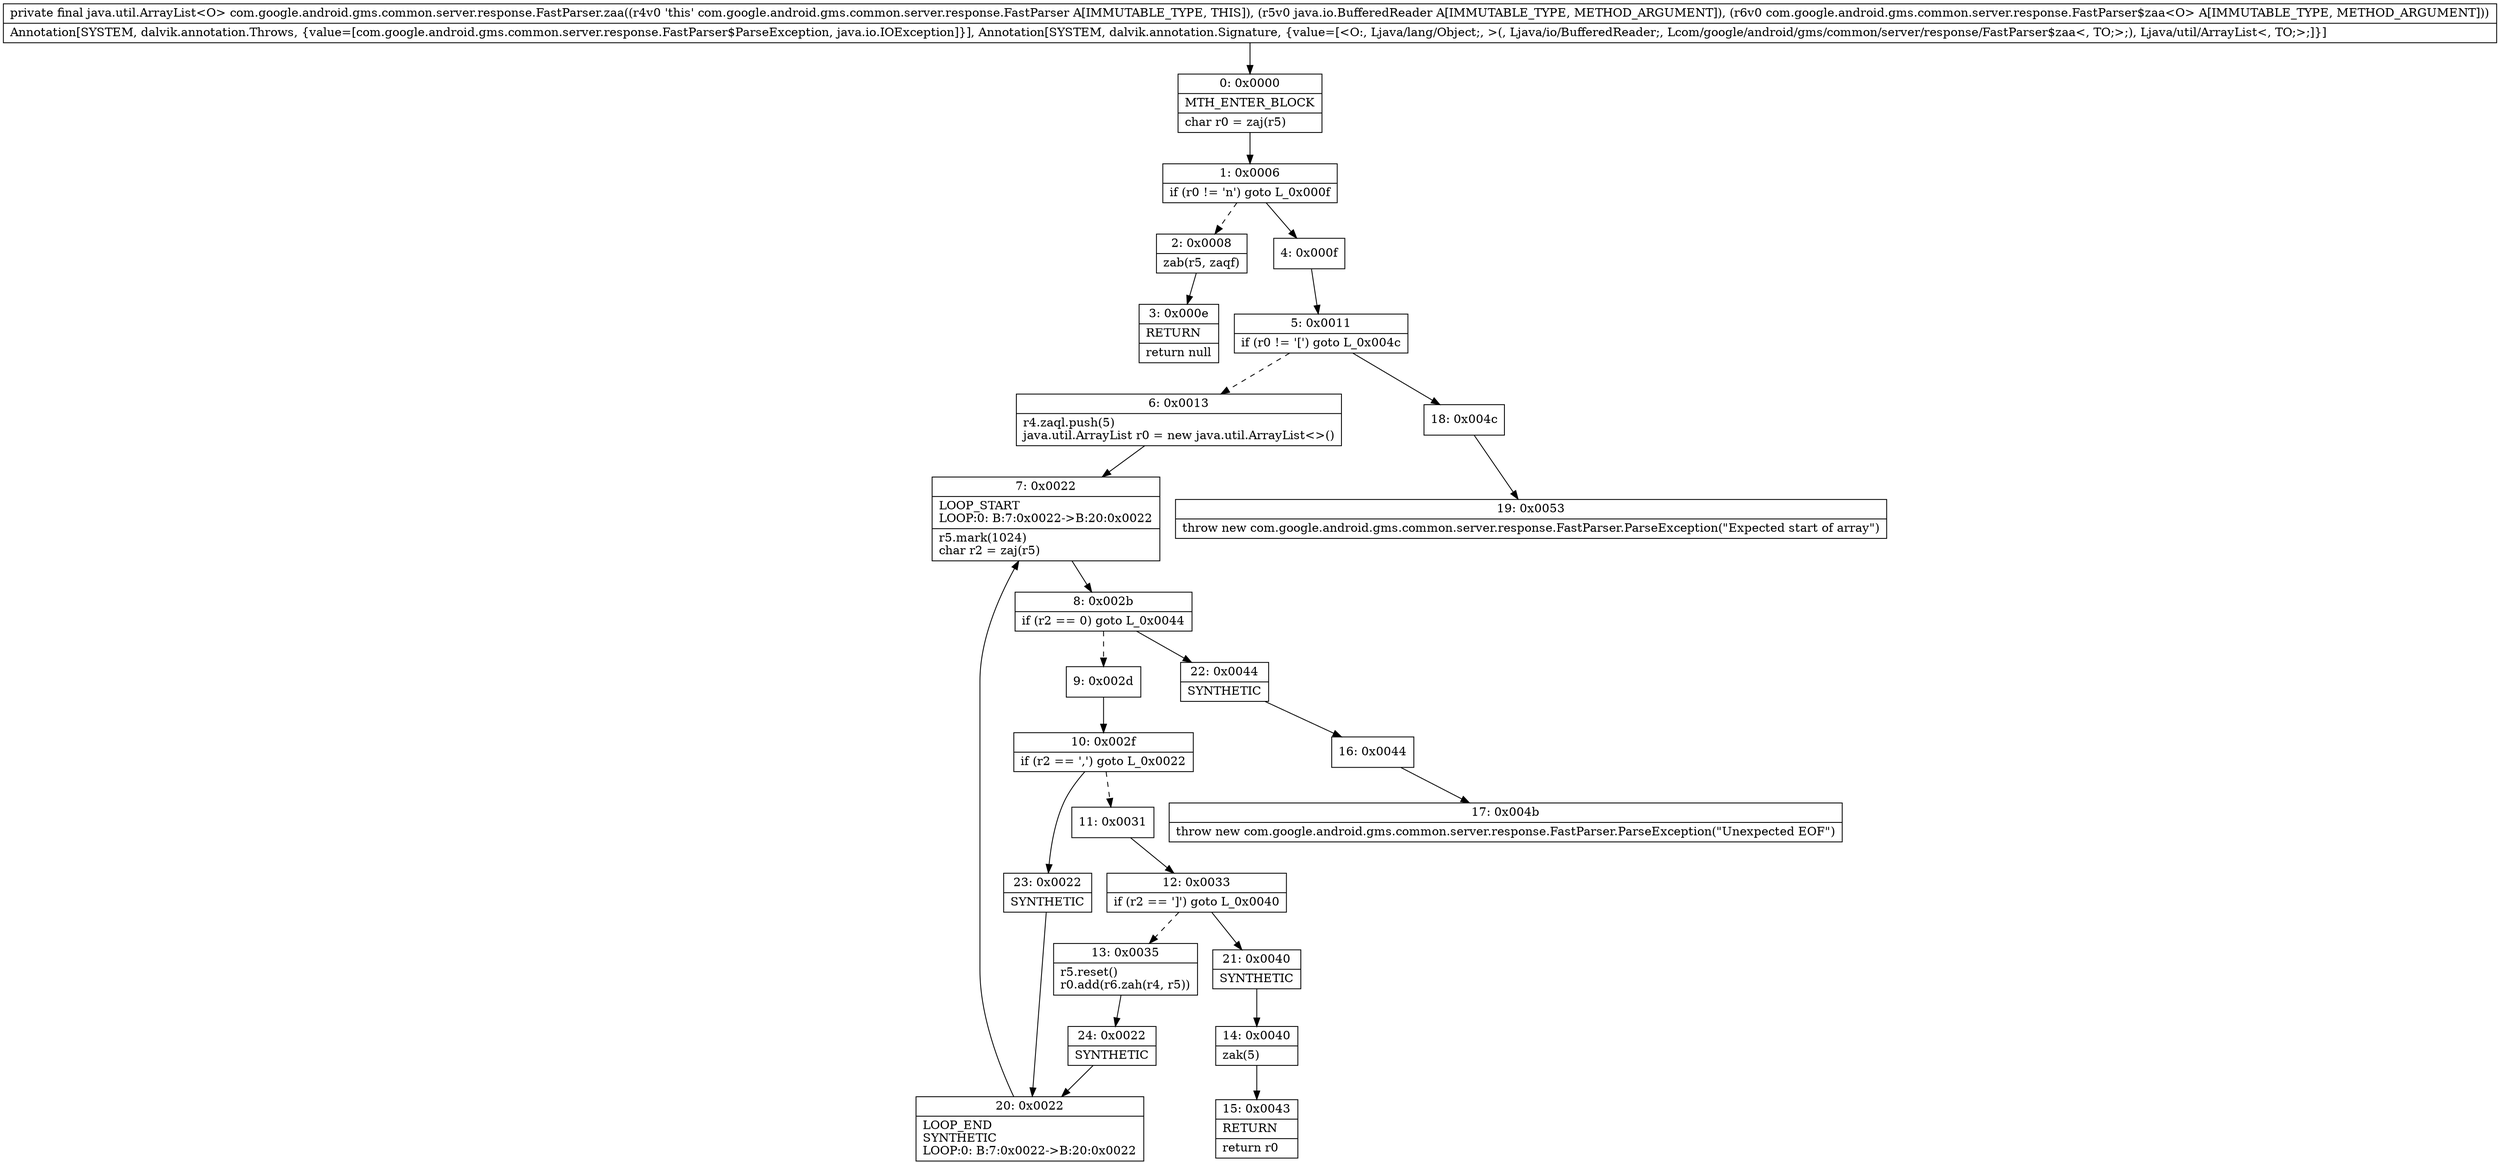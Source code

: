 digraph "CFG forcom.google.android.gms.common.server.response.FastParser.zaa(Ljava\/io\/BufferedReader;Lcom\/google\/android\/gms\/common\/server\/response\/FastParser$zaa;)Ljava\/util\/ArrayList;" {
Node_0 [shape=record,label="{0\:\ 0x0000|MTH_ENTER_BLOCK\l|char r0 = zaj(r5)\l}"];
Node_1 [shape=record,label="{1\:\ 0x0006|if (r0 != 'n') goto L_0x000f\l}"];
Node_2 [shape=record,label="{2\:\ 0x0008|zab(r5, zaqf)\l}"];
Node_3 [shape=record,label="{3\:\ 0x000e|RETURN\l|return null\l}"];
Node_4 [shape=record,label="{4\:\ 0x000f}"];
Node_5 [shape=record,label="{5\:\ 0x0011|if (r0 != '[') goto L_0x004c\l}"];
Node_6 [shape=record,label="{6\:\ 0x0013|r4.zaql.push(5)\ljava.util.ArrayList r0 = new java.util.ArrayList\<\>()\l}"];
Node_7 [shape=record,label="{7\:\ 0x0022|LOOP_START\lLOOP:0: B:7:0x0022\-\>B:20:0x0022\l|r5.mark(1024)\lchar r2 = zaj(r5)\l}"];
Node_8 [shape=record,label="{8\:\ 0x002b|if (r2 == 0) goto L_0x0044\l}"];
Node_9 [shape=record,label="{9\:\ 0x002d}"];
Node_10 [shape=record,label="{10\:\ 0x002f|if (r2 == ',') goto L_0x0022\l}"];
Node_11 [shape=record,label="{11\:\ 0x0031}"];
Node_12 [shape=record,label="{12\:\ 0x0033|if (r2 == ']') goto L_0x0040\l}"];
Node_13 [shape=record,label="{13\:\ 0x0035|r5.reset()\lr0.add(r6.zah(r4, r5))\l}"];
Node_14 [shape=record,label="{14\:\ 0x0040|zak(5)\l}"];
Node_15 [shape=record,label="{15\:\ 0x0043|RETURN\l|return r0\l}"];
Node_16 [shape=record,label="{16\:\ 0x0044}"];
Node_17 [shape=record,label="{17\:\ 0x004b|throw new com.google.android.gms.common.server.response.FastParser.ParseException(\"Unexpected EOF\")\l}"];
Node_18 [shape=record,label="{18\:\ 0x004c}"];
Node_19 [shape=record,label="{19\:\ 0x0053|throw new com.google.android.gms.common.server.response.FastParser.ParseException(\"Expected start of array\")\l}"];
Node_20 [shape=record,label="{20\:\ 0x0022|LOOP_END\lSYNTHETIC\lLOOP:0: B:7:0x0022\-\>B:20:0x0022\l}"];
Node_21 [shape=record,label="{21\:\ 0x0040|SYNTHETIC\l}"];
Node_22 [shape=record,label="{22\:\ 0x0044|SYNTHETIC\l}"];
Node_23 [shape=record,label="{23\:\ 0x0022|SYNTHETIC\l}"];
Node_24 [shape=record,label="{24\:\ 0x0022|SYNTHETIC\l}"];
MethodNode[shape=record,label="{private final java.util.ArrayList\<O\> com.google.android.gms.common.server.response.FastParser.zaa((r4v0 'this' com.google.android.gms.common.server.response.FastParser A[IMMUTABLE_TYPE, THIS]), (r5v0 java.io.BufferedReader A[IMMUTABLE_TYPE, METHOD_ARGUMENT]), (r6v0 com.google.android.gms.common.server.response.FastParser$zaa\<O\> A[IMMUTABLE_TYPE, METHOD_ARGUMENT]))  | Annotation[SYSTEM, dalvik.annotation.Throws, \{value=[com.google.android.gms.common.server.response.FastParser$ParseException, java.io.IOException]\}], Annotation[SYSTEM, dalvik.annotation.Signature, \{value=[\<O:, Ljava\/lang\/Object;, \>(, Ljava\/io\/BufferedReader;, Lcom\/google\/android\/gms\/common\/server\/response\/FastParser$zaa\<, TO;\>;), Ljava\/util\/ArrayList\<, TO;\>;]\}]\l}"];
MethodNode -> Node_0;
Node_0 -> Node_1;
Node_1 -> Node_2[style=dashed];
Node_1 -> Node_4;
Node_2 -> Node_3;
Node_4 -> Node_5;
Node_5 -> Node_6[style=dashed];
Node_5 -> Node_18;
Node_6 -> Node_7;
Node_7 -> Node_8;
Node_8 -> Node_9[style=dashed];
Node_8 -> Node_22;
Node_9 -> Node_10;
Node_10 -> Node_11[style=dashed];
Node_10 -> Node_23;
Node_11 -> Node_12;
Node_12 -> Node_13[style=dashed];
Node_12 -> Node_21;
Node_13 -> Node_24;
Node_14 -> Node_15;
Node_16 -> Node_17;
Node_18 -> Node_19;
Node_20 -> Node_7;
Node_21 -> Node_14;
Node_22 -> Node_16;
Node_23 -> Node_20;
Node_24 -> Node_20;
}

